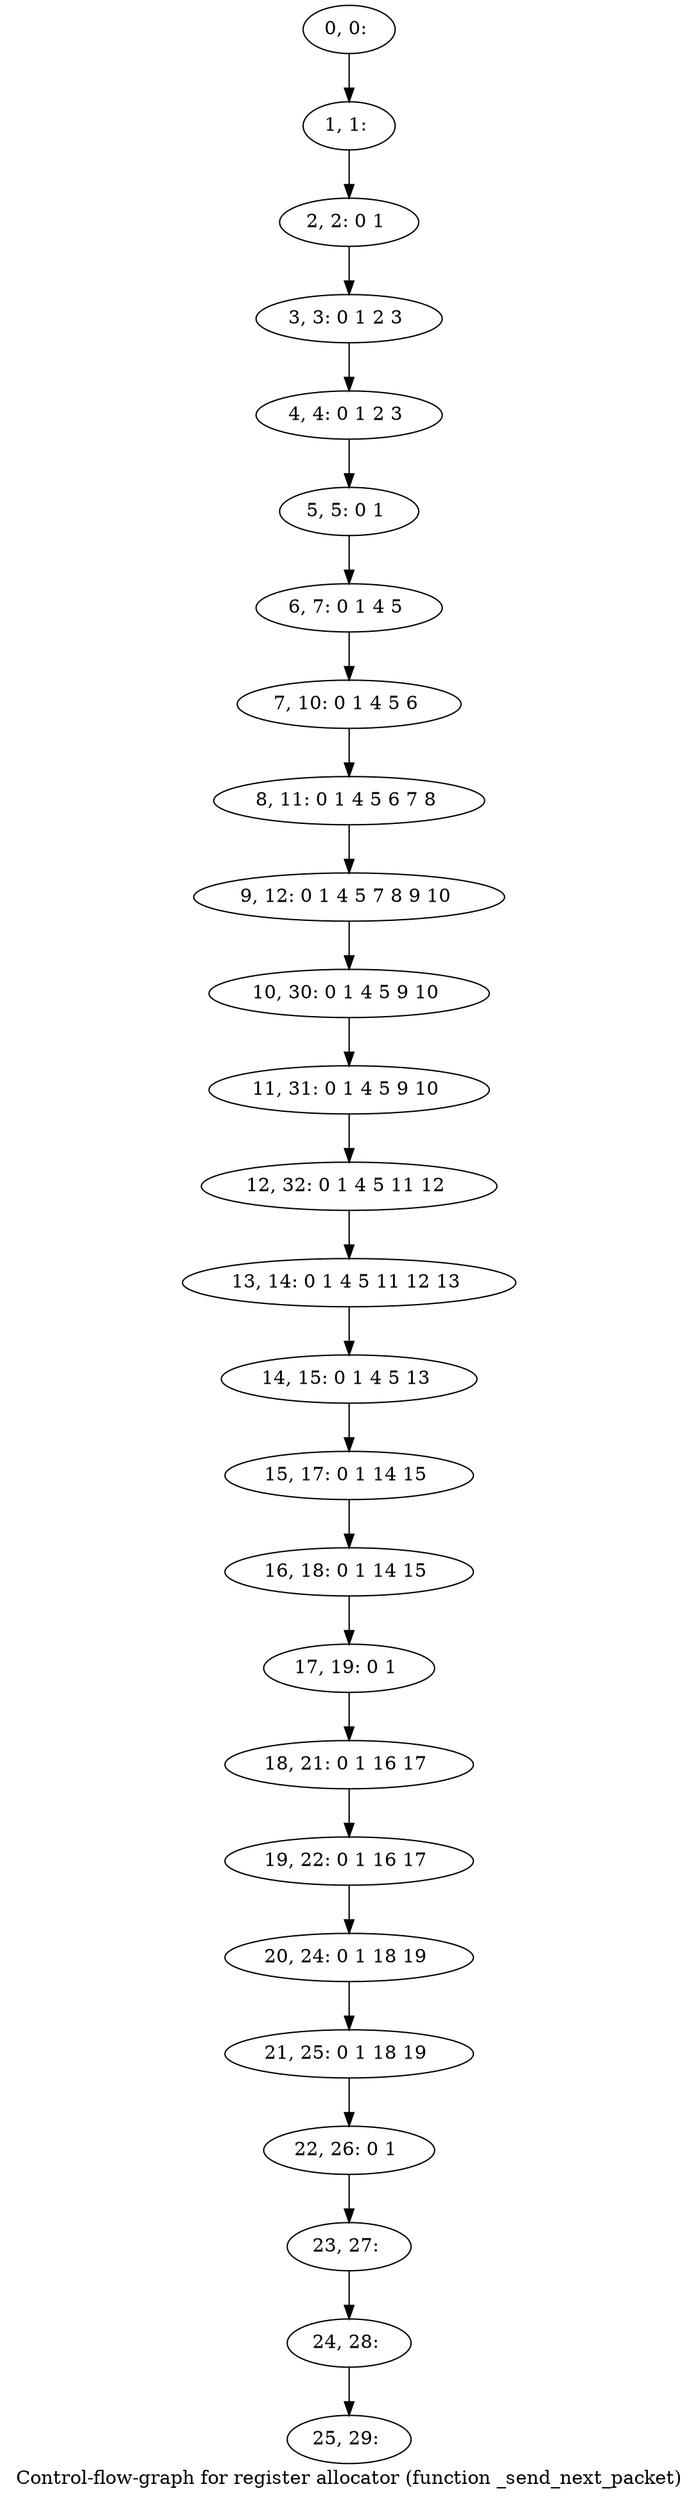 digraph G {
graph [label="Control-flow-graph for register allocator (function _send_next_packet)"]
0[label="0, 0: "];
1[label="1, 1: "];
2[label="2, 2: 0 1 "];
3[label="3, 3: 0 1 2 3 "];
4[label="4, 4: 0 1 2 3 "];
5[label="5, 5: 0 1 "];
6[label="6, 7: 0 1 4 5 "];
7[label="7, 10: 0 1 4 5 6 "];
8[label="8, 11: 0 1 4 5 6 7 8 "];
9[label="9, 12: 0 1 4 5 7 8 9 10 "];
10[label="10, 30: 0 1 4 5 9 10 "];
11[label="11, 31: 0 1 4 5 9 10 "];
12[label="12, 32: 0 1 4 5 11 12 "];
13[label="13, 14: 0 1 4 5 11 12 13 "];
14[label="14, 15: 0 1 4 5 13 "];
15[label="15, 17: 0 1 14 15 "];
16[label="16, 18: 0 1 14 15 "];
17[label="17, 19: 0 1 "];
18[label="18, 21: 0 1 16 17 "];
19[label="19, 22: 0 1 16 17 "];
20[label="20, 24: 0 1 18 19 "];
21[label="21, 25: 0 1 18 19 "];
22[label="22, 26: 0 1 "];
23[label="23, 27: "];
24[label="24, 28: "];
25[label="25, 29: "];
0->1 ;
1->2 ;
2->3 ;
3->4 ;
4->5 ;
5->6 ;
6->7 ;
7->8 ;
8->9 ;
9->10 ;
10->11 ;
11->12 ;
12->13 ;
13->14 ;
14->15 ;
15->16 ;
16->17 ;
17->18 ;
18->19 ;
19->20 ;
20->21 ;
21->22 ;
22->23 ;
23->24 ;
24->25 ;
}
